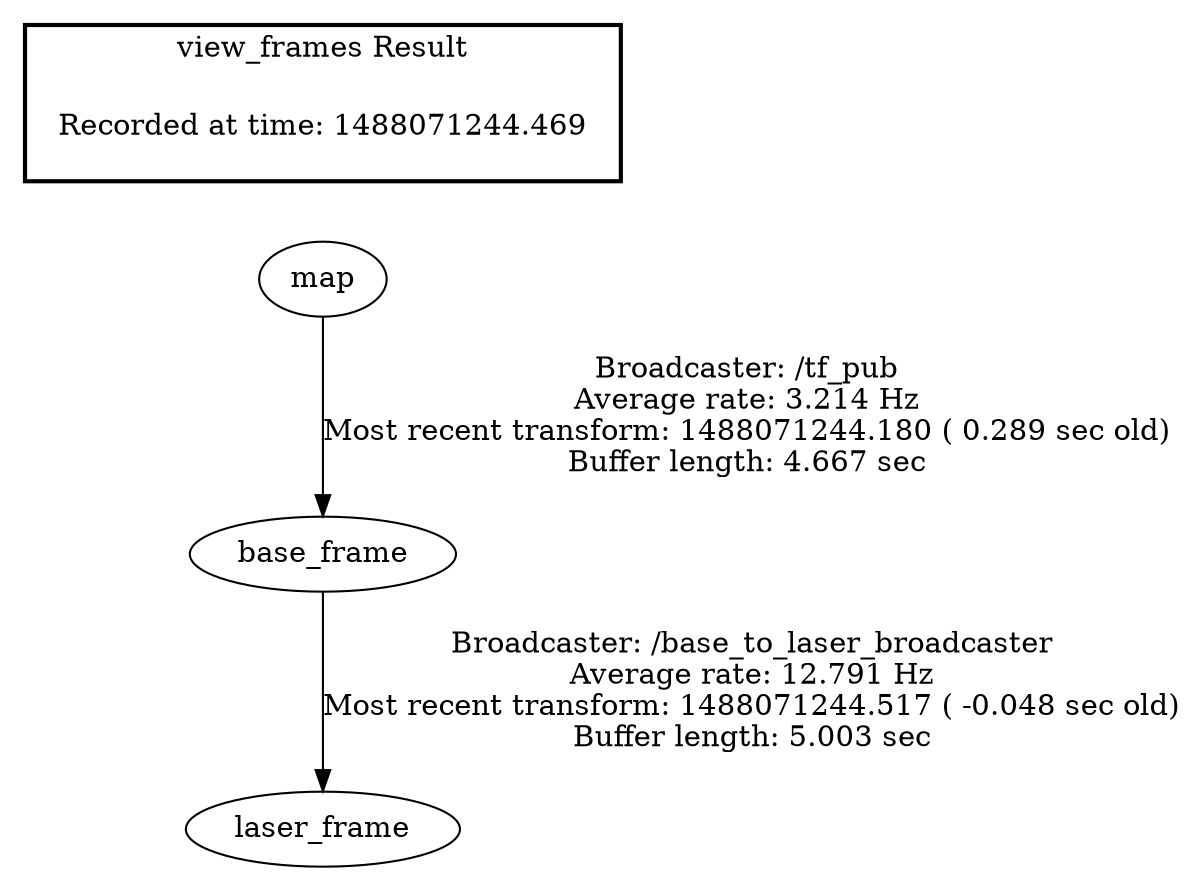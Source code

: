 digraph G {
"map" -> "base_frame"[label="Broadcaster: /tf_pub\nAverage rate: 3.214 Hz\nMost recent transform: 1488071244.180 ( 0.289 sec old)\nBuffer length: 4.667 sec\n"];
"base_frame" -> "laser_frame"[label="Broadcaster: /base_to_laser_broadcaster\nAverage rate: 12.791 Hz\nMost recent transform: 1488071244.517 ( -0.048 sec old)\nBuffer length: 5.003 sec\n"];
edge [style=invis];
 subgraph cluster_legend { style=bold; color=black; label ="view_frames Result";
"Recorded at time: 1488071244.469"[ shape=plaintext ] ;
 }->"map";
}
